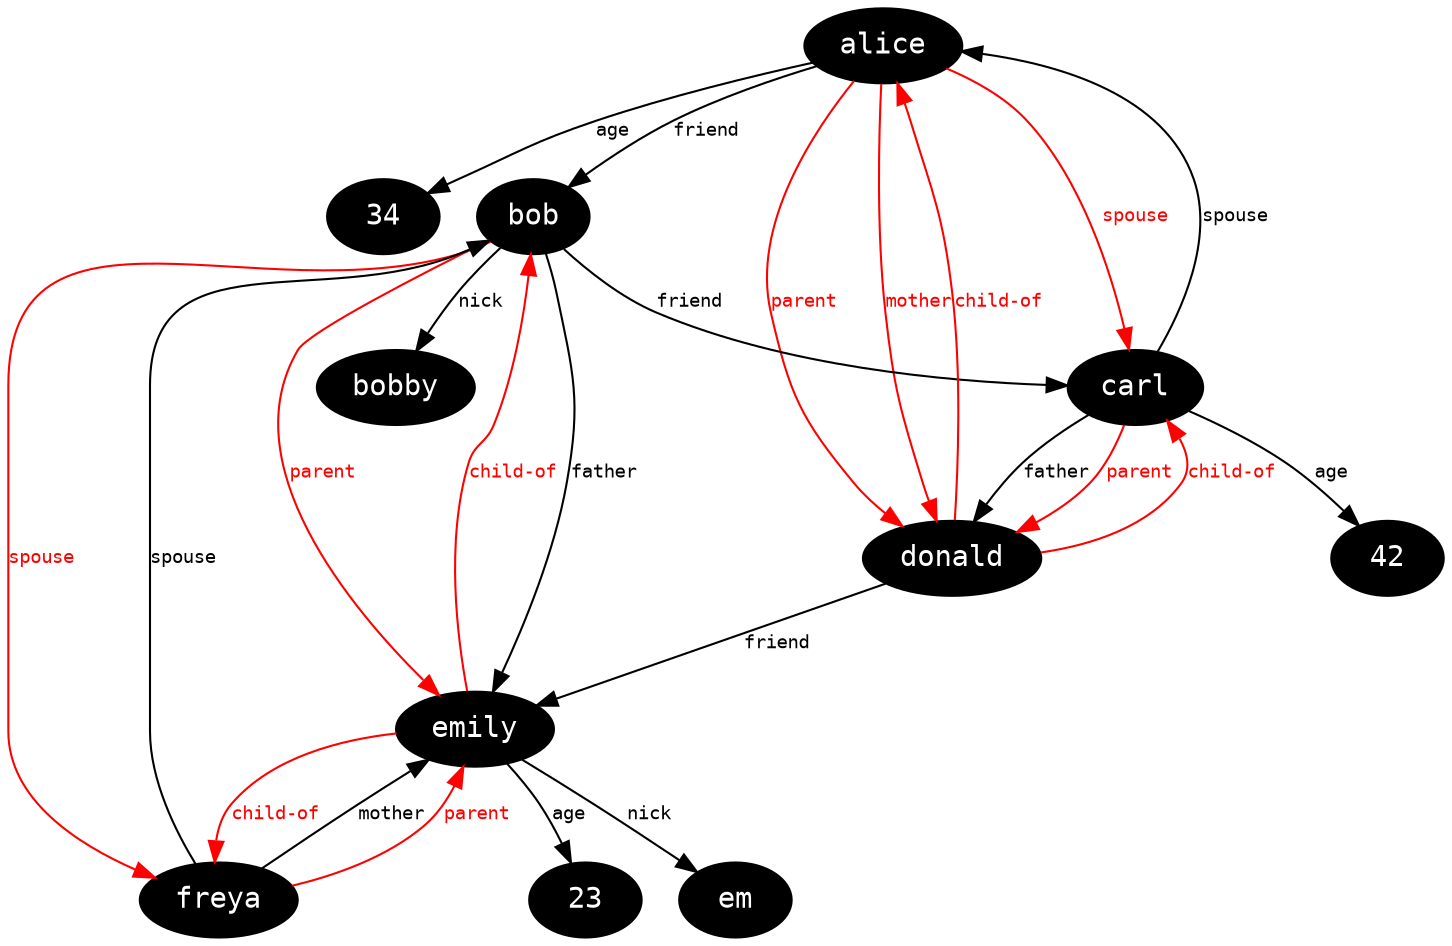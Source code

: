 digraph G {
node[color="black",style="filled",fontname="Inconsolata",fontcolor="white"];
edge[fontname="Inconsolata",fontsize="9"];

"alice" -> "34" [label="age"];
"alice" -> "bob" [label="friend"];
"bob" -> "bobby" [label="nick"];
"bob" -> "carl" [label="friend"];
"bob" -> "emily" [label="father"];
"carl" -> "42" [label="age"];
"carl" -> "alice" [label="spouse"];
"carl" -> "donald" [label="father"];
"emily" -> "23" [label="age"];
"emily" -> "em" [label="nick"];
"freya" -> "bob" [label="spouse"];
"freya" -> "emily" [label="mother"];
"donald" -> "emily" [label="friend"];

edge[fontname="Inconsolata",fontsize="9",color=red,fontcolor=red];
"alice" -> "donald" [label="parent"];
"bob" -> "emily" [label="parent"];
"carl" -> "donald" [label="parent"];
"freya" -> "emily" [label="parent"];
"bob" -> "freya" [label="spouse"];
"alice" -> "carl" [label="spouse"];
"alice" -> "donald" [label="mother"];
"donald" -> "alice" [label="child-of"];
"donald" -> "carl" [label="child-of"];
"emily" -> "bob" [label="child-of"];
"emily" -> "freya" [label="child-of"];

}